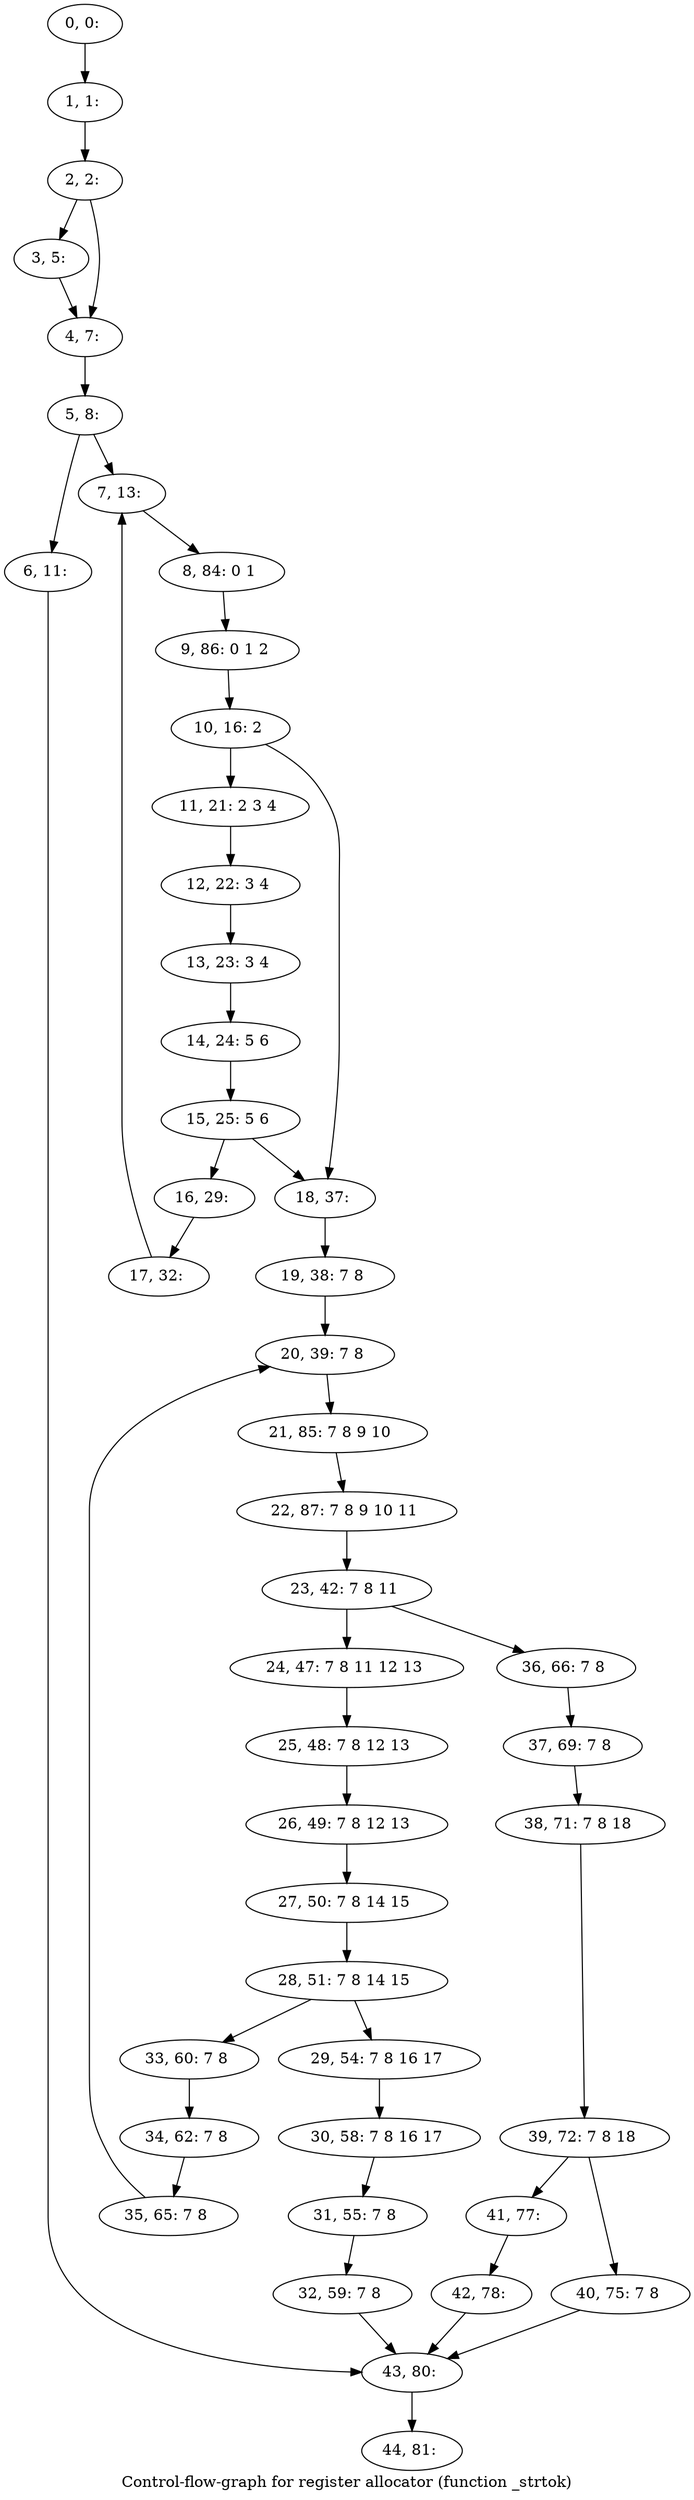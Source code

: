 digraph G {
graph [label="Control-flow-graph for register allocator (function _strtok)"]
0[label="0, 0: "];
1[label="1, 1: "];
2[label="2, 2: "];
3[label="3, 5: "];
4[label="4, 7: "];
5[label="5, 8: "];
6[label="6, 11: "];
7[label="7, 13: "];
8[label="8, 84: 0 1 "];
9[label="9, 86: 0 1 2 "];
10[label="10, 16: 2 "];
11[label="11, 21: 2 3 4 "];
12[label="12, 22: 3 4 "];
13[label="13, 23: 3 4 "];
14[label="14, 24: 5 6 "];
15[label="15, 25: 5 6 "];
16[label="16, 29: "];
17[label="17, 32: "];
18[label="18, 37: "];
19[label="19, 38: 7 8 "];
20[label="20, 39: 7 8 "];
21[label="21, 85: 7 8 9 10 "];
22[label="22, 87: 7 8 9 10 11 "];
23[label="23, 42: 7 8 11 "];
24[label="24, 47: 7 8 11 12 13 "];
25[label="25, 48: 7 8 12 13 "];
26[label="26, 49: 7 8 12 13 "];
27[label="27, 50: 7 8 14 15 "];
28[label="28, 51: 7 8 14 15 "];
29[label="29, 54: 7 8 16 17 "];
30[label="30, 58: 7 8 16 17 "];
31[label="31, 55: 7 8 "];
32[label="32, 59: 7 8 "];
33[label="33, 60: 7 8 "];
34[label="34, 62: 7 8 "];
35[label="35, 65: 7 8 "];
36[label="36, 66: 7 8 "];
37[label="37, 69: 7 8 "];
38[label="38, 71: 7 8 18 "];
39[label="39, 72: 7 8 18 "];
40[label="40, 75: 7 8 "];
41[label="41, 77: "];
42[label="42, 78: "];
43[label="43, 80: "];
44[label="44, 81: "];
0->1 ;
1->2 ;
2->3 ;
2->4 ;
3->4 ;
4->5 ;
5->6 ;
5->7 ;
6->43 ;
7->8 ;
8->9 ;
9->10 ;
10->11 ;
10->18 ;
11->12 ;
12->13 ;
13->14 ;
14->15 ;
15->16 ;
15->18 ;
16->17 ;
17->7 ;
18->19 ;
19->20 ;
20->21 ;
21->22 ;
22->23 ;
23->24 ;
23->36 ;
24->25 ;
25->26 ;
26->27 ;
27->28 ;
28->29 ;
28->33 ;
29->30 ;
30->31 ;
31->32 ;
32->43 ;
33->34 ;
34->35 ;
35->20 ;
36->37 ;
37->38 ;
38->39 ;
39->40 ;
39->41 ;
40->43 ;
41->42 ;
42->43 ;
43->44 ;
}
